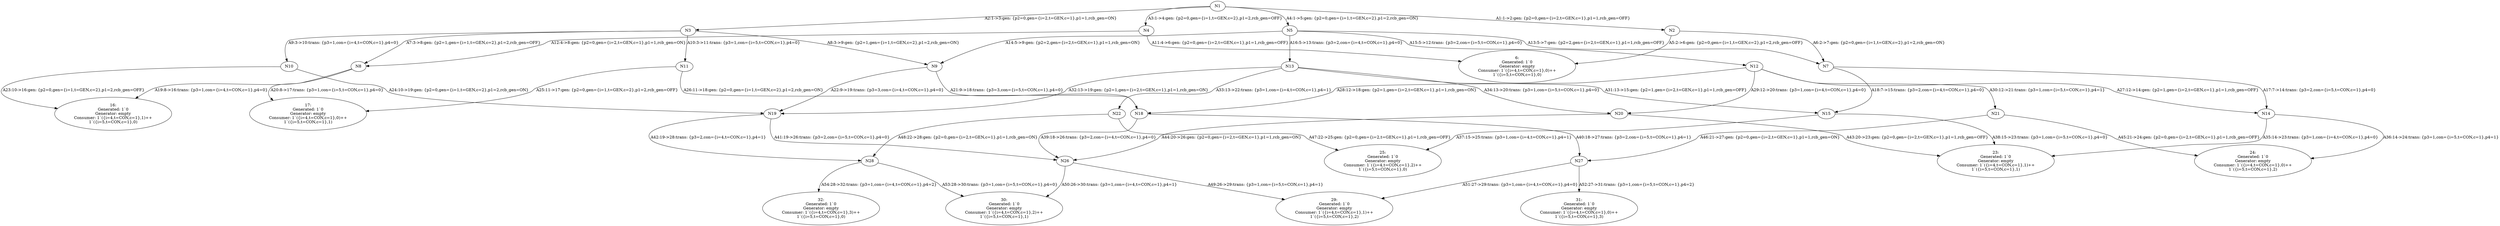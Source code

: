digraph cpn_tools_graph {
  N16 [label="16:
Generated: 1`0
Generator: empty
Consumer: 1`({i=4,t=CON,c=1},1)++
1`({i=5,t=CON,c=1},0)
"];
  N17 [label="17:
Generated: 1`0
Generator: empty
Consumer: 1`({i=4,t=CON,c=1},0)++
1`({i=5,t=CON,c=1},1)
"];
  N23 [label="23:
Generated: 1`0
Generator: empty
Consumer: 1`({i=4,t=CON,c=1},1)++
1`({i=5,t=CON,c=1},1)
"];
  N24 [label="24:
Generated: 1`0
Generator: empty
Consumer: 1`({i=4,t=CON,c=1},0)++
1`({i=5,t=CON,c=1},2)
"];
  N25 [label="25:
Generated: 1`0
Generator: empty
Consumer: 1`({i=4,t=CON,c=1},2)++
1`({i=5,t=CON,c=1},0)
"];
  N29 [label="29:
Generated: 1`0
Generator: empty
Consumer: 1`({i=4,t=CON,c=1},1)++
1`({i=5,t=CON,c=1},2)
"];
  N30 [label="30:
Generated: 1`0
Generator: empty
Consumer: 1`({i=4,t=CON,c=1},2)++
1`({i=5,t=CON,c=1},1)
"];
  N31 [label="31:
Generated: 1`0
Generator: empty
Consumer: 1`({i=4,t=CON,c=1},0)++
1`({i=5,t=CON,c=1},3)
"];
  N32 [label="32:
Generated: 1`0
Generator: empty
Consumer: 1`({i=4,t=CON,c=1},3)++
1`({i=5,t=CON,c=1},0)
"];
  N6 [label="6:
Generated: 1`0
Generator: empty
Consumer: 1`({i=4,t=CON,c=1},0)++
1`({i=5,t=CON,c=1},0)
"];
  N1 -> N5 [ label="A4:1->5:gen: {p2=0,gen={i=1,t=GEN,c=2},p1=2,rcb_gen=ON}" ];
  N1 -> N4 [ label="A3:1->4:gen: {p2=0,gen={i=1,t=GEN,c=2},p1=2,rcb_gen=OFF}" ];
  N1 -> N3 [ label="A2:1->3:gen: {p2=0,gen={i=2,t=GEN,c=1},p1=1,rcb_gen=ON}" ];
  N1 -> N2 [ label="A1:1->2:gen: {p2=0,gen={i=2,t=GEN,c=1},p1=1,rcb_gen=OFF}" ];
  N10 -> N19 [ label="A24:10->19:gen: {p2=0,gen={i=1,t=GEN,c=2},p1=2,rcb_gen=ON}" ];
  N10 -> N16 [ label="A23:10->16:gen: {p2=0,gen={i=1,t=GEN,c=2},p1=2,rcb_gen=OFF}" ];
  N11 -> N18 [ label="A26:11->18:gen: {p2=0,gen={i=1,t=GEN,c=2},p1=2,rcb_gen=ON}" ];
  N11 -> N17 [ label="A25:11->17:gen: {p2=0,gen={i=1,t=GEN,c=2},p1=2,rcb_gen=OFF}" ];
  N12 -> N21 [ label="A30:12->21:trans: {p3=1,con={i=5,t=CON,c=1},p4=1}" ];
  N12 -> N20 [ label="A29:12->20:trans: {p3=1,con={i=4,t=CON,c=1},p4=0}" ];
  N12 -> N18 [ label="A28:12->18:gen: {p2=1,gen={i=2,t=GEN,c=1},p1=1,rcb_gen=ON}" ];
  N12 -> N14 [ label="A27:12->14:gen: {p2=1,gen={i=2,t=GEN,c=1},p1=1,rcb_gen=OFF}" ];
  N13 -> N20 [ label="A34:13->20:trans: {p3=1,con={i=5,t=CON,c=1},p4=0}" ];
  N13 -> N22 [ label="A33:13->22:trans: {p3=1,con={i=4,t=CON,c=1},p4=1}" ];
  N13 -> N19 [ label="A32:13->19:gen: {p2=1,gen={i=2,t=GEN,c=1},p1=1,rcb_gen=ON}" ];
  N13 -> N15 [ label="A31:13->15:gen: {p2=1,gen={i=2,t=GEN,c=1},p1=1,rcb_gen=OFF}" ];
  N14 -> N24 [ label="A36:14->24:trans: {p3=1,con={i=5,t=CON,c=1},p4=1}" ];
  N14 -> N23 [ label="A35:14->23:trans: {p3=1,con={i=4,t=CON,c=1},p4=0}" ];
  N15 -> N23 [ label="A38:15->23:trans: {p3=1,con={i=5,t=CON,c=1},p4=0}" ];
  N15 -> N25 [ label="A37:15->25:trans: {p3=1,con={i=4,t=CON,c=1},p4=1}" ];
  N18 -> N27 [ label="A40:18->27:trans: {p3=2,con={i=5,t=CON,c=1},p4=1}" ];
  N18 -> N26 [ label="A39:18->26:trans: {p3=2,con={i=4,t=CON,c=1},p4=0}" ];
  N19 -> N28 [ label="A42:19->28:trans: {p3=2,con={i=4,t=CON,c=1},p4=1}" ];
  N19 -> N26 [ label="A41:19->26:trans: {p3=2,con={i=5,t=CON,c=1},p4=0}" ];
  N2 -> N7 [ label="A6:2->7:gen: {p2=0,gen={i=1,t=GEN,c=2},p1=2,rcb_gen=ON}" ];
  N2 -> N6 [ label="A5:2->6:gen: {p2=0,gen={i=1,t=GEN,c=2},p1=2,rcb_gen=OFF}" ];
  N20 -> N26 [ label="A44:20->26:gen: {p2=0,gen={i=2,t=GEN,c=1},p1=1,rcb_gen=ON}" ];
  N20 -> N23 [ label="A43:20->23:gen: {p2=0,gen={i=2,t=GEN,c=1},p1=1,rcb_gen=OFF}" ];
  N21 -> N27 [ label="A46:21->27:gen: {p2=0,gen={i=2,t=GEN,c=1},p1=1,rcb_gen=ON}" ];
  N21 -> N24 [ label="A45:21->24:gen: {p2=0,gen={i=2,t=GEN,c=1},p1=1,rcb_gen=OFF}" ];
  N22 -> N28 [ label="A48:22->28:gen: {p2=0,gen={i=2,t=GEN,c=1},p1=1,rcb_gen=ON}" ];
  N22 -> N25 [ label="A47:22->25:gen: {p2=0,gen={i=2,t=GEN,c=1},p1=1,rcb_gen=OFF}" ];
  N26 -> N30 [ label="A50:26->30:trans: {p3=1,con={i=4,t=CON,c=1},p4=1}" ];
  N26 -> N29 [ label="A49:26->29:trans: {p3=1,con={i=5,t=CON,c=1},p4=1}" ];
  N27 -> N31 [ label="A52:27->31:trans: {p3=1,con={i=5,t=CON,c=1},p4=2}" ];
  N27 -> N29 [ label="A51:27->29:trans: {p3=1,con={i=4,t=CON,c=1},p4=0}" ];
  N28 -> N32 [ label="A54:28->32:trans: {p3=1,con={i=4,t=CON,c=1},p4=2}" ];
  N28 -> N30 [ label="A53:28->30:trans: {p3=1,con={i=5,t=CON,c=1},p4=0}" ];
  N3 -> N11 [ label="A10:3->11:trans: {p3=1,con={i=5,t=CON,c=1},p4=0}" ];
  N3 -> N10 [ label="A9:3->10:trans: {p3=1,con={i=4,t=CON,c=1},p4=0}" ];
  N3 -> N9 [ label="A8:3->9:gen: {p2=1,gen={i=1,t=GEN,c=2},p1=2,rcb_gen=ON}" ];
  N3 -> N8 [ label="A7:3->8:gen: {p2=1,gen={i=1,t=GEN,c=2},p1=2,rcb_gen=OFF}" ];
  N4 -> N8 [ label="A12:4->8:gen: {p2=0,gen={i=2,t=GEN,c=1},p1=1,rcb_gen=ON}" ];
  N4 -> N6 [ label="A11:4->6:gen: {p2=0,gen={i=2,t=GEN,c=1},p1=1,rcb_gen=OFF}" ];
  N5 -> N13 [ label="A16:5->13:trans: {p3=2,con={i=4,t=CON,c=1},p4=0}" ];
  N5 -> N12 [ label="A15:5->12:trans: {p3=2,con={i=5,t=CON,c=1},p4=0}" ];
  N5 -> N9 [ label="A14:5->9:gen: {p2=2,gen={i=2,t=GEN,c=1},p1=1,rcb_gen=ON}" ];
  N5 -> N7 [ label="A13:5->7:gen: {p2=2,gen={i=2,t=GEN,c=1},p1=1,rcb_gen=OFF}" ];
  N7 -> N15 [ label="A18:7->15:trans: {p3=2,con={i=4,t=CON,c=1},p4=0}" ];
  N7 -> N14 [ label="A17:7->14:trans: {p3=2,con={i=5,t=CON,c=1},p4=0}" ];
  N8 -> N17 [ label="A20:8->17:trans: {p3=1,con={i=5,t=CON,c=1},p4=0}" ];
  N8 -> N16 [ label="A19:8->16:trans: {p3=1,con={i=4,t=CON,c=1},p4=0}" ];
  N9 -> N19 [ label="A22:9->19:trans: {p3=3,con={i=4,t=CON,c=1},p4=0}" ];
  N9 -> N18 [ label="A21:9->18:trans: {p3=3,con={i=5,t=CON,c=1},p4=0}" ];
}